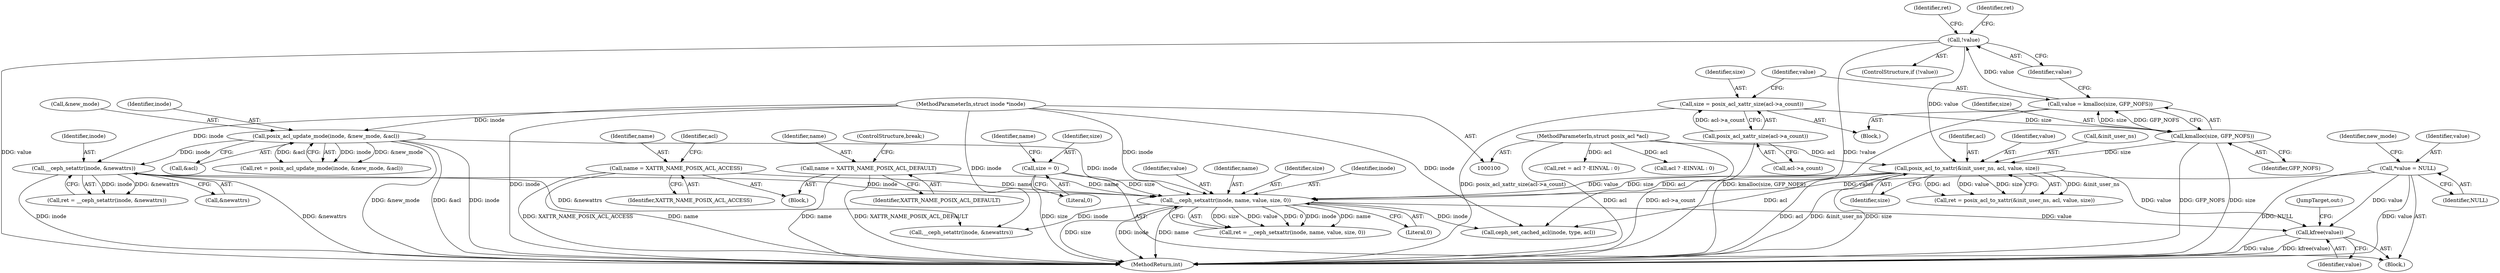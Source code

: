 digraph "0_linux_073931017b49d9458aa351605b43a7e34598caef_1@API" {
"1000278" [label="(Call,kfree(value))"];
"1000207" [label="(Call,posix_acl_to_xattr(&init_user_ns, acl, value, size))"];
"1000102" [label="(MethodParameterIn,struct posix_acl *acl)"];
"1000197" [label="(Call,!value)"];
"1000191" [label="(Call,value = kmalloc(size, GFP_NOFS))"];
"1000193" [label="(Call,kmalloc(size, GFP_NOFS))"];
"1000185" [label="(Call,size = posix_acl_xattr_size(acl->a_count))"];
"1000187" [label="(Call,posix_acl_xattr_size(acl->a_count))"];
"1000118" [label="(Call,*value = NULL)"];
"1000244" [label="(Call,__ceph_setxattr(inode, name, value, size, 0))"];
"1000235" [label="(Call,__ceph_setattr(inode, &newattrs))"];
"1000146" [label="(Call,posix_acl_update_mode(inode, &new_mode, &acl))"];
"1000101" [label="(MethodParameterIn,struct inode *inode)"];
"1000138" [label="(Call,name = XATTR_NAME_POSIX_ACL_ACCESS)"];
"1000172" [label="(Call,name = XATTR_NAME_POSIX_ACL_DEFAULT)"];
"1000110" [label="(Call,size = 0)"];
"1000278" [label="(Call,kfree(value))"];
"1000279" [label="(Identifier,value)"];
"1000197" [label="(Call,!value)"];
"1000166" [label="(Call,acl ? -EINVAL : 0)"];
"1000242" [label="(Call,ret = __ceph_setxattr(inode, name, value, size, 0))"];
"1000188" [label="(Call,acl->a_count)"];
"1000139" [label="(Identifier,name)"];
"1000198" [label="(Identifier,value)"];
"1000196" [label="(ControlStructure,if (!value))"];
"1000175" [label="(ControlStructure,break;)"];
"1000247" [label="(Identifier,value)"];
"1000246" [label="(Identifier,name)"];
"1000191" [label="(Call,value = kmalloc(size, GFP_NOFS))"];
"1000186" [label="(Identifier,size)"];
"1000273" [label="(Call,ceph_set_cached_acl(inode, type, acl))"];
"1000212" [label="(Identifier,size)"];
"1000194" [label="(Identifier,size)"];
"1000249" [label="(Literal,0)"];
"1000205" [label="(Call,ret = posix_acl_to_xattr(&init_user_ns, acl, value, size))"];
"1000206" [label="(Identifier,ret)"];
"1000104" [label="(Block,)"];
"1000248" [label="(Identifier,size)"];
"1000111" [label="(Identifier,size)"];
"1000140" [label="(Identifier,XATTR_NAME_POSIX_ACL_ACCESS)"];
"1000210" [label="(Identifier,acl)"];
"1000110" [label="(Call,size = 0)"];
"1000120" [label="(Identifier,NULL)"];
"1000184" [label="(Block,)"];
"1000142" [label="(Identifier,acl)"];
"1000164" [label="(Call,ret = acl ? -EINVAL : 0)"];
"1000119" [label="(Identifier,value)"];
"1000118" [label="(Call,*value = NULL)"];
"1000101" [label="(MethodParameterIn,struct inode *inode)"];
"1000138" [label="(Call,name = XATTR_NAME_POSIX_ACL_ACCESS)"];
"1000147" [label="(Identifier,inode)"];
"1000148" [label="(Call,&new_mode)"];
"1000136" [label="(Block,)"];
"1000211" [label="(Identifier,value)"];
"1000124" [label="(Identifier,new_mode)"];
"1000245" [label="(Identifier,inode)"];
"1000146" [label="(Call,posix_acl_update_mode(inode, &new_mode, &acl))"];
"1000237" [label="(Call,&newattrs)"];
"1000207" [label="(Call,posix_acl_to_xattr(&init_user_ns, acl, value, size))"];
"1000187" [label="(Call,posix_acl_xattr_size(acl->a_count))"];
"1000112" [label="(Literal,0)"];
"1000235" [label="(Call,__ceph_setattr(inode, &newattrs))"];
"1000102" [label="(MethodParameterIn,struct posix_acl *acl)"];
"1000233" [label="(Call,ret = __ceph_setattr(inode, &newattrs))"];
"1000244" [label="(Call,__ceph_setxattr(inode, name, value, size, 0))"];
"1000195" [label="(Identifier,GFP_NOFS)"];
"1000201" [label="(Identifier,ret)"];
"1000268" [label="(Call,__ceph_setattr(inode, &newattrs))"];
"1000115" [label="(Identifier,name)"];
"1000283" [label="(MethodReturn,int)"];
"1000280" [label="(JumpTarget,out:)"];
"1000192" [label="(Identifier,value)"];
"1000174" [label="(Identifier,XATTR_NAME_POSIX_ACL_DEFAULT)"];
"1000173" [label="(Identifier,name)"];
"1000150" [label="(Call,&acl)"];
"1000172" [label="(Call,name = XATTR_NAME_POSIX_ACL_DEFAULT)"];
"1000208" [label="(Call,&init_user_ns)"];
"1000185" [label="(Call,size = posix_acl_xattr_size(acl->a_count))"];
"1000193" [label="(Call,kmalloc(size, GFP_NOFS))"];
"1000236" [label="(Identifier,inode)"];
"1000144" [label="(Call,ret = posix_acl_update_mode(inode, &new_mode, &acl))"];
"1000278" -> "1000104"  [label="AST: "];
"1000278" -> "1000279"  [label="CFG: "];
"1000279" -> "1000278"  [label="AST: "];
"1000280" -> "1000278"  [label="CFG: "];
"1000278" -> "1000283"  [label="DDG: kfree(value)"];
"1000278" -> "1000283"  [label="DDG: value"];
"1000207" -> "1000278"  [label="DDG: value"];
"1000118" -> "1000278"  [label="DDG: value"];
"1000244" -> "1000278"  [label="DDG: value"];
"1000207" -> "1000205"  [label="AST: "];
"1000207" -> "1000212"  [label="CFG: "];
"1000208" -> "1000207"  [label="AST: "];
"1000210" -> "1000207"  [label="AST: "];
"1000211" -> "1000207"  [label="AST: "];
"1000212" -> "1000207"  [label="AST: "];
"1000205" -> "1000207"  [label="CFG: "];
"1000207" -> "1000283"  [label="DDG: acl"];
"1000207" -> "1000283"  [label="DDG: &init_user_ns"];
"1000207" -> "1000283"  [label="DDG: size"];
"1000207" -> "1000205"  [label="DDG: &init_user_ns"];
"1000207" -> "1000205"  [label="DDG: acl"];
"1000207" -> "1000205"  [label="DDG: value"];
"1000207" -> "1000205"  [label="DDG: size"];
"1000102" -> "1000207"  [label="DDG: acl"];
"1000197" -> "1000207"  [label="DDG: value"];
"1000193" -> "1000207"  [label="DDG: size"];
"1000207" -> "1000244"  [label="DDG: value"];
"1000207" -> "1000244"  [label="DDG: size"];
"1000207" -> "1000273"  [label="DDG: acl"];
"1000102" -> "1000100"  [label="AST: "];
"1000102" -> "1000283"  [label="DDG: acl"];
"1000102" -> "1000164"  [label="DDG: acl"];
"1000102" -> "1000166"  [label="DDG: acl"];
"1000102" -> "1000273"  [label="DDG: acl"];
"1000197" -> "1000196"  [label="AST: "];
"1000197" -> "1000198"  [label="CFG: "];
"1000198" -> "1000197"  [label="AST: "];
"1000201" -> "1000197"  [label="CFG: "];
"1000206" -> "1000197"  [label="CFG: "];
"1000197" -> "1000283"  [label="DDG: !value"];
"1000197" -> "1000283"  [label="DDG: value"];
"1000191" -> "1000197"  [label="DDG: value"];
"1000191" -> "1000184"  [label="AST: "];
"1000191" -> "1000193"  [label="CFG: "];
"1000192" -> "1000191"  [label="AST: "];
"1000193" -> "1000191"  [label="AST: "];
"1000198" -> "1000191"  [label="CFG: "];
"1000191" -> "1000283"  [label="DDG: kmalloc(size, GFP_NOFS)"];
"1000193" -> "1000191"  [label="DDG: size"];
"1000193" -> "1000191"  [label="DDG: GFP_NOFS"];
"1000193" -> "1000195"  [label="CFG: "];
"1000194" -> "1000193"  [label="AST: "];
"1000195" -> "1000193"  [label="AST: "];
"1000193" -> "1000283"  [label="DDG: size"];
"1000193" -> "1000283"  [label="DDG: GFP_NOFS"];
"1000185" -> "1000193"  [label="DDG: size"];
"1000185" -> "1000184"  [label="AST: "];
"1000185" -> "1000187"  [label="CFG: "];
"1000186" -> "1000185"  [label="AST: "];
"1000187" -> "1000185"  [label="AST: "];
"1000192" -> "1000185"  [label="CFG: "];
"1000185" -> "1000283"  [label="DDG: posix_acl_xattr_size(acl->a_count)"];
"1000187" -> "1000185"  [label="DDG: acl->a_count"];
"1000187" -> "1000188"  [label="CFG: "];
"1000188" -> "1000187"  [label="AST: "];
"1000187" -> "1000283"  [label="DDG: acl->a_count"];
"1000118" -> "1000104"  [label="AST: "];
"1000118" -> "1000120"  [label="CFG: "];
"1000119" -> "1000118"  [label="AST: "];
"1000120" -> "1000118"  [label="AST: "];
"1000124" -> "1000118"  [label="CFG: "];
"1000118" -> "1000283"  [label="DDG: NULL"];
"1000118" -> "1000283"  [label="DDG: value"];
"1000118" -> "1000244"  [label="DDG: value"];
"1000244" -> "1000242"  [label="AST: "];
"1000244" -> "1000249"  [label="CFG: "];
"1000245" -> "1000244"  [label="AST: "];
"1000246" -> "1000244"  [label="AST: "];
"1000247" -> "1000244"  [label="AST: "];
"1000248" -> "1000244"  [label="AST: "];
"1000249" -> "1000244"  [label="AST: "];
"1000242" -> "1000244"  [label="CFG: "];
"1000244" -> "1000283"  [label="DDG: size"];
"1000244" -> "1000283"  [label="DDG: inode"];
"1000244" -> "1000283"  [label="DDG: name"];
"1000244" -> "1000242"  [label="DDG: size"];
"1000244" -> "1000242"  [label="DDG: value"];
"1000244" -> "1000242"  [label="DDG: 0"];
"1000244" -> "1000242"  [label="DDG: inode"];
"1000244" -> "1000242"  [label="DDG: name"];
"1000235" -> "1000244"  [label="DDG: inode"];
"1000146" -> "1000244"  [label="DDG: inode"];
"1000101" -> "1000244"  [label="DDG: inode"];
"1000138" -> "1000244"  [label="DDG: name"];
"1000172" -> "1000244"  [label="DDG: name"];
"1000110" -> "1000244"  [label="DDG: size"];
"1000244" -> "1000268"  [label="DDG: inode"];
"1000244" -> "1000273"  [label="DDG: inode"];
"1000235" -> "1000233"  [label="AST: "];
"1000235" -> "1000237"  [label="CFG: "];
"1000236" -> "1000235"  [label="AST: "];
"1000237" -> "1000235"  [label="AST: "];
"1000233" -> "1000235"  [label="CFG: "];
"1000235" -> "1000283"  [label="DDG: &newattrs"];
"1000235" -> "1000283"  [label="DDG: inode"];
"1000235" -> "1000233"  [label="DDG: inode"];
"1000235" -> "1000233"  [label="DDG: &newattrs"];
"1000146" -> "1000235"  [label="DDG: inode"];
"1000101" -> "1000235"  [label="DDG: inode"];
"1000235" -> "1000268"  [label="DDG: &newattrs"];
"1000146" -> "1000144"  [label="AST: "];
"1000146" -> "1000150"  [label="CFG: "];
"1000147" -> "1000146"  [label="AST: "];
"1000148" -> "1000146"  [label="AST: "];
"1000150" -> "1000146"  [label="AST: "];
"1000144" -> "1000146"  [label="CFG: "];
"1000146" -> "1000283"  [label="DDG: &new_mode"];
"1000146" -> "1000283"  [label="DDG: &acl"];
"1000146" -> "1000283"  [label="DDG: inode"];
"1000146" -> "1000144"  [label="DDG: inode"];
"1000146" -> "1000144"  [label="DDG: &new_mode"];
"1000146" -> "1000144"  [label="DDG: &acl"];
"1000101" -> "1000146"  [label="DDG: inode"];
"1000101" -> "1000100"  [label="AST: "];
"1000101" -> "1000283"  [label="DDG: inode"];
"1000101" -> "1000268"  [label="DDG: inode"];
"1000101" -> "1000273"  [label="DDG: inode"];
"1000138" -> "1000136"  [label="AST: "];
"1000138" -> "1000140"  [label="CFG: "];
"1000139" -> "1000138"  [label="AST: "];
"1000140" -> "1000138"  [label="AST: "];
"1000142" -> "1000138"  [label="CFG: "];
"1000138" -> "1000283"  [label="DDG: name"];
"1000138" -> "1000283"  [label="DDG: XATTR_NAME_POSIX_ACL_ACCESS"];
"1000172" -> "1000136"  [label="AST: "];
"1000172" -> "1000174"  [label="CFG: "];
"1000173" -> "1000172"  [label="AST: "];
"1000174" -> "1000172"  [label="AST: "];
"1000175" -> "1000172"  [label="CFG: "];
"1000172" -> "1000283"  [label="DDG: name"];
"1000172" -> "1000283"  [label="DDG: XATTR_NAME_POSIX_ACL_DEFAULT"];
"1000110" -> "1000104"  [label="AST: "];
"1000110" -> "1000112"  [label="CFG: "];
"1000111" -> "1000110"  [label="AST: "];
"1000112" -> "1000110"  [label="AST: "];
"1000115" -> "1000110"  [label="CFG: "];
"1000110" -> "1000283"  [label="DDG: size"];
}
